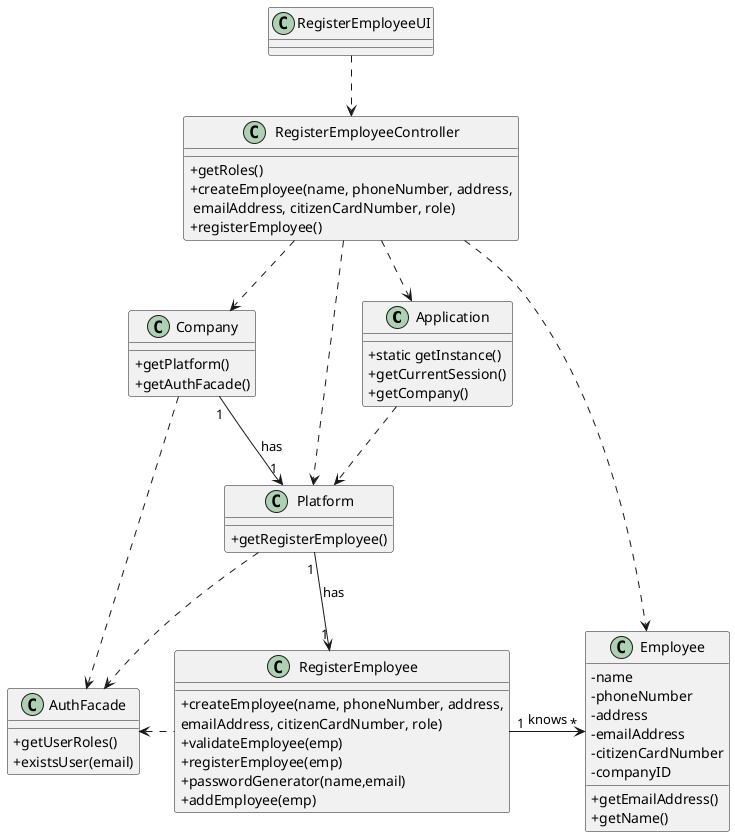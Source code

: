 @startuml
skinparam classAttributeIconSize 0

class Application {
  +static getInstance()
  +getCurrentSession()
  +getCompany()

}

class RegisterEmployee {
+createEmployee(name, phoneNumber, address,\nemailAddress, citizenCardNumber, role)
+validateEmployee(emp)
+registerEmployee(emp)
+passwordGenerator(name,email)
+addEmployee(emp)
}

class Employee {
-name
-phoneNumber
-address
-emailAddress
-citizenCardNumber
-companyID
+getEmailAddress()
+getName()
}

class Company {

  +getPlatform()
  +getAuthFacade()

}

class Platform {

  +getRegisterEmployee()
}

class RegisterEmployeeController {
+getRoles()
+createEmployee(name, phoneNumber, address,\n emailAddress, citizenCardNumber, role)
+registerEmployee()

}

class RegisterEmployeeUI {

}

class AuthFacade{
+getUserRoles()
+existsUser(email)
}

RegisterEmployeeUI ..> RegisterEmployeeController
RegisterEmployeeController ..> Platform
RegisterEmployeeController ..> Employee
RegisterEmployeeController ..> Company
RegisterEmployeeController ..> Application
RegisterEmployee "1" -> "*" Employee : knows
Platform "1" --> "1" RegisterEmployee : has
Company "1" --> "1" Platform : has
Application ..> Platform
Company ..> AuthFacade
Platform ..> AuthFacade
RegisterEmployee .left.> AuthFacade


@enduml